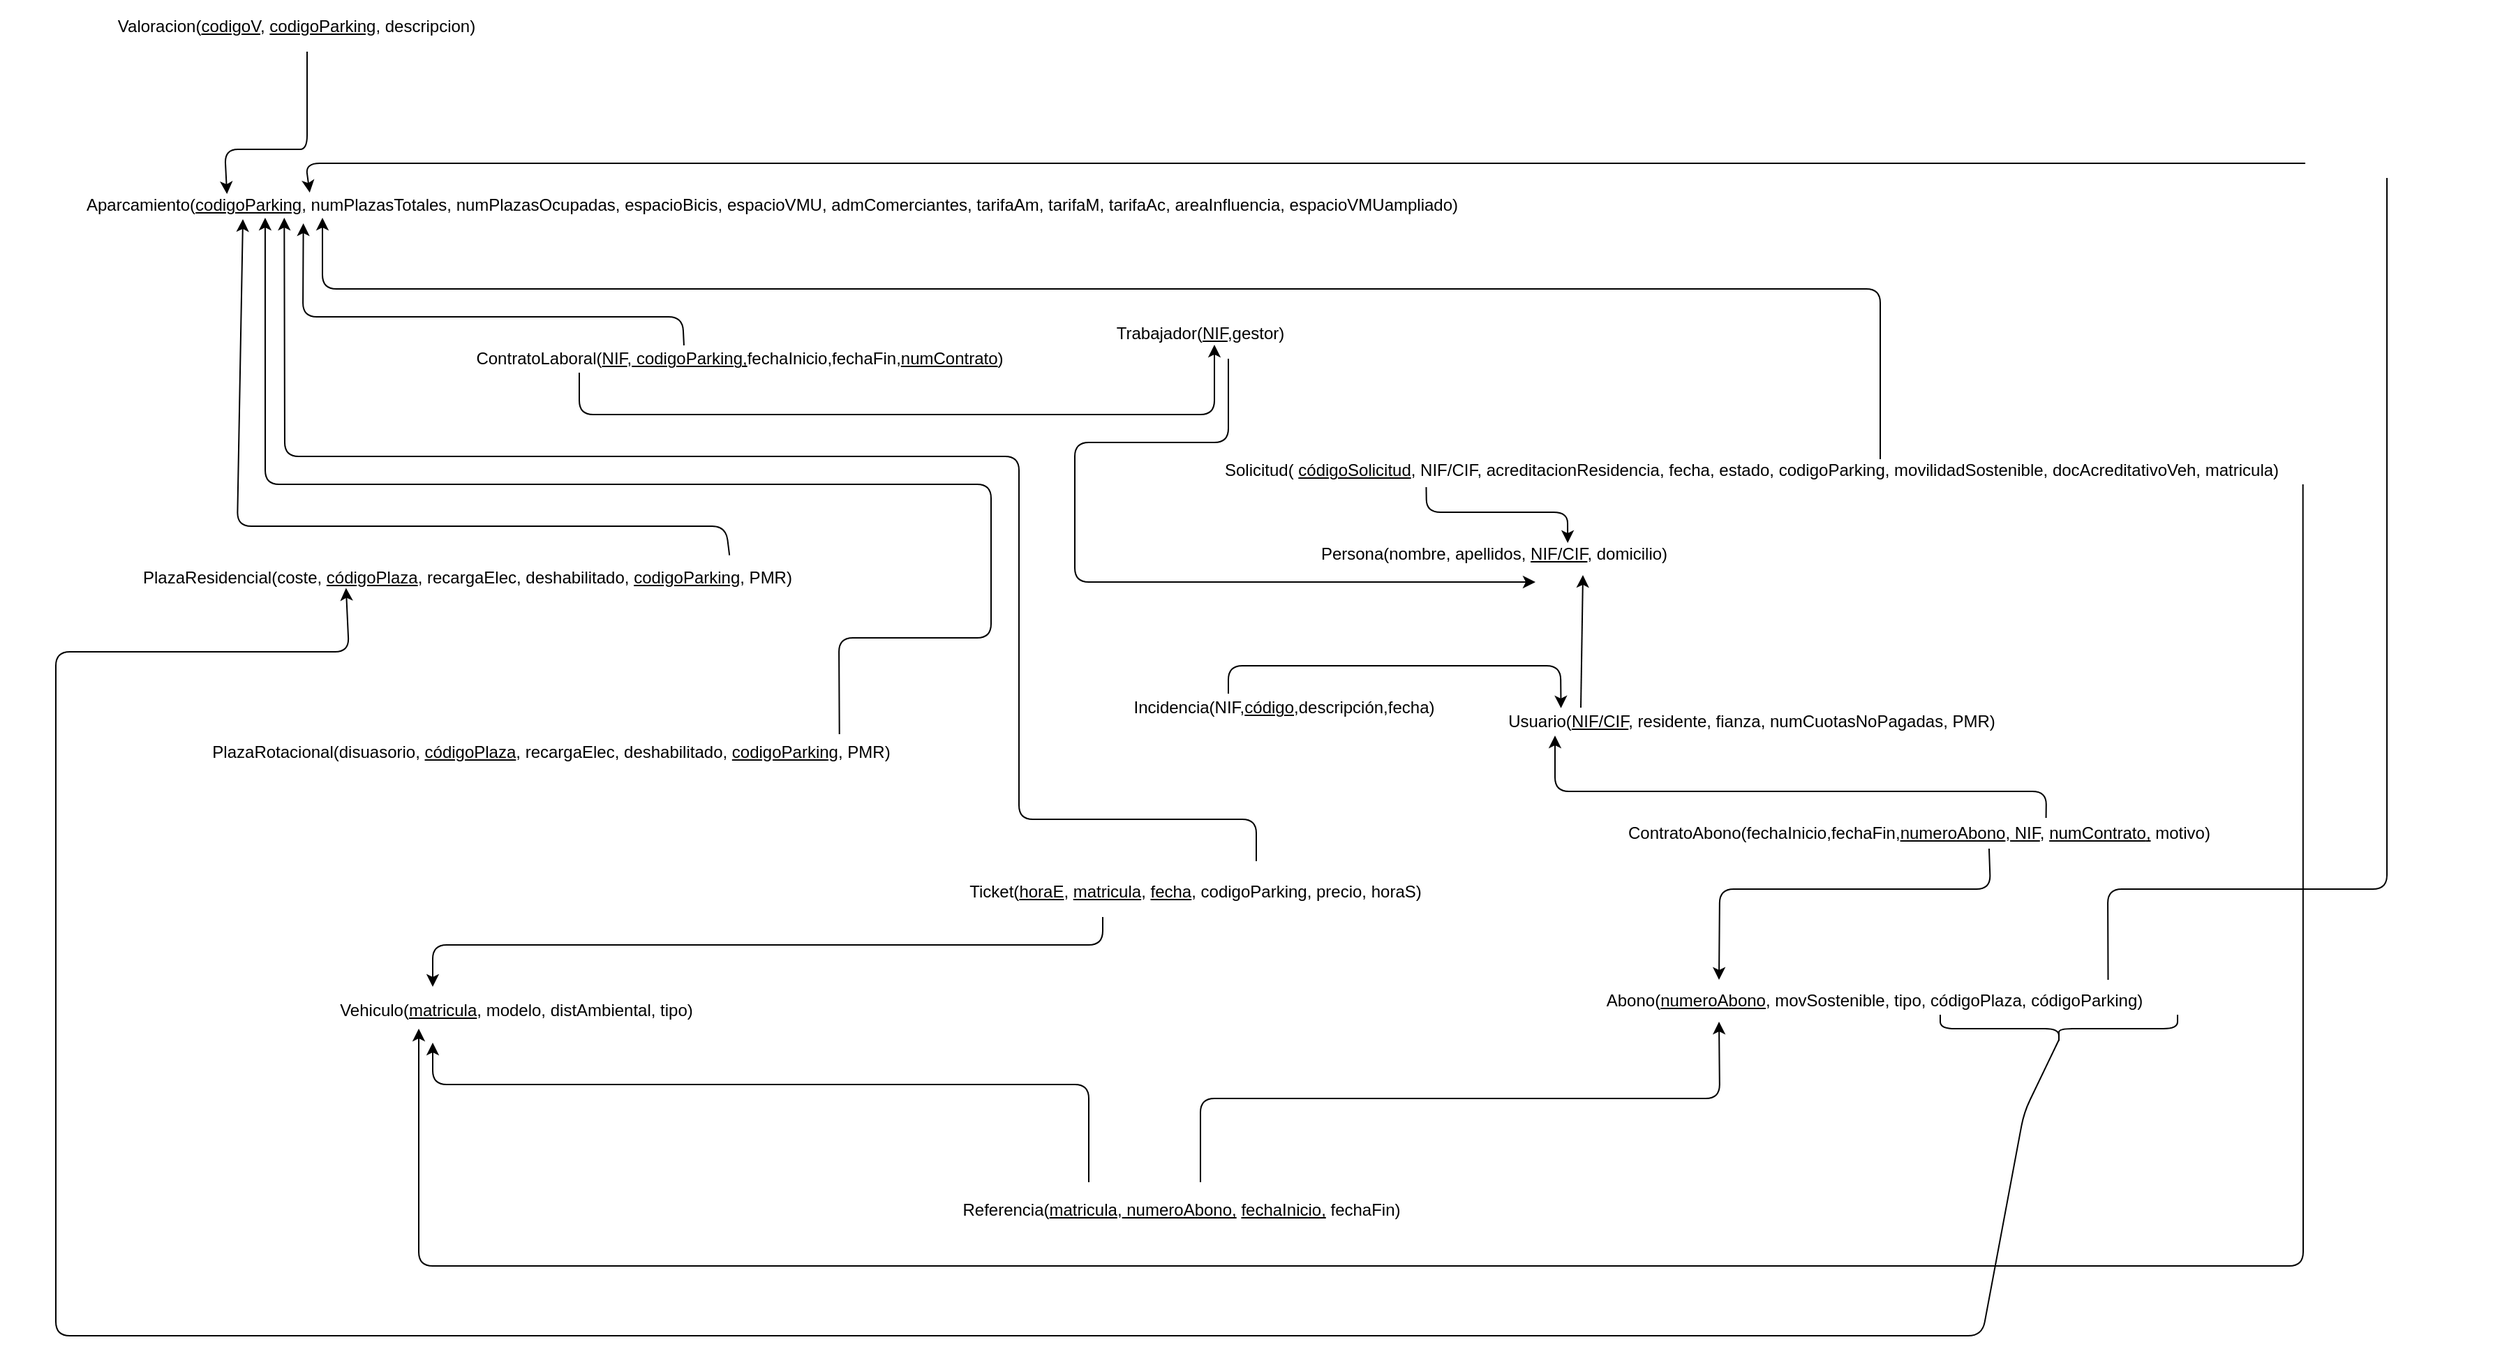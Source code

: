 <mxfile version="12.3.3" type="github" pages="1">
  <diagram id="I9IrVg-XSZB7Qn-Kv-cK" name="Page-1">
    <mxGraphModel dx="1022" dy="715" grid="1" gridSize="10" guides="1" tooltips="1" connect="1" arrows="1" fold="1" page="1" pageScale="1" pageWidth="827" pageHeight="1169" math="0" shadow="0">
      <root>
        <mxCell id="0"/>
        <mxCell id="1" parent="0"/>
        <mxCell id="2ZlXiWUkkiC4Hj5eQH3b-12" value="&lt;div&gt;Solicitud( &lt;u&gt;códigoSolicitud&lt;/u&gt;&lt;span style=&quot;text-decoration: none&quot;&gt;, NIF/CIF, acreditacionResidencia, fecha, estado, codigoParking, movilidadSostenible, docAcreditativoVeh, matricula)&lt;/span&gt;&lt;/div&gt;" style="text;html=1;strokeColor=none;fillColor=none;align=center;verticalAlign=middle;whiteSpace=wrap;rounded=0;" parent="1" vertex="1">
          <mxGeometry x="720" y="360" width="1070" height="20" as="geometry"/>
        </mxCell>
        <mxCell id="2ZlXiWUkkiC4Hj5eQH3b-13" value="&lt;div align=&quot;left&quot;&gt;&lt;span style=&quot;text-decoration: none&quot;&gt;Aparcamiento(&lt;/span&gt;&lt;u&gt;codigoParking&lt;/u&gt;&lt;span style=&quot;text-decoration: none&quot;&gt;,&lt;/span&gt;&lt;span style=&quot;text-decoration: none&quot;&gt; numPlazasTotales, numPlazasOcupadas,&lt;/span&gt;&lt;span style=&quot;text-decoration: none&quot;&gt;&amp;nbsp;espacioBicis, espacioVMU, admComerciantes, tarifaAm, tarifaM, tarifaAc&lt;/span&gt;&lt;span style=&quot;text-decoration: none&quot;&gt;, areaInfluencia, espacioVMUampliado)&lt;/span&gt;&lt;/div&gt;" style="text;html=1;resizable=0;points=[];autosize=1;align=left;verticalAlign=top;spacingTop=-4;" parent="1" vertex="1">
          <mxGeometry x="60" y="170" width="1140" height="20" as="geometry"/>
        </mxCell>
        <mxCell id="2ZlXiWUkkiC4Hj5eQH3b-14" value="&lt;div align=&quot;left&quot;&gt;&lt;span style=&quot;text-decoration: none&quot;&gt;Abono(&lt;/span&gt;&lt;u&gt;numeroAbono&lt;/u&gt;&lt;span style=&quot;text-decoration: none&quot;&gt;, movSostenible, tipo, códigoPlaza, códigoParking)&lt;/span&gt;&lt;/div&gt;" style="text;html=1;strokeColor=none;fillColor=none;align=center;verticalAlign=middle;whiteSpace=wrap;rounded=0;" parent="1" vertex="1">
          <mxGeometry x="1120" y="735" width="446" height="30" as="geometry"/>
        </mxCell>
        <mxCell id="2ZlXiWUkkiC4Hj5eQH3b-15" value="&lt;span style=&quot;text-decoration: none&quot;&gt;ContratoAbono(fechaInicio,fechaFin,&lt;/span&gt;&lt;u&gt;numeroAbono&lt;/u&gt;&lt;span style=&quot;text-decoration: none&quot;&gt;,&lt;/span&gt;&lt;u&gt;&amp;nbsp;NIF&lt;/u&gt;, &lt;u&gt;numContrato&lt;/u&gt;&lt;span style=&quot;text-decoration: none&quot;&gt;&lt;u&gt;,&lt;/u&gt; motivo)&lt;/span&gt;" style="text;html=1;strokeColor=none;fillColor=none;align=center;verticalAlign=middle;whiteSpace=wrap;rounded=0;" parent="1" vertex="1">
          <mxGeometry x="1120" y="620" width="510" height="20" as="geometry"/>
        </mxCell>
        <mxCell id="2ZlXiWUkkiC4Hj5eQH3b-16" value="&lt;p style=&quot;margin-bottom: 0cm ; line-height: 100%&quot; align=&quot;left&quot;&gt;&lt;span style=&quot;text-decoration: none&quot;&gt;PlazaResidencial(coste, &lt;/span&gt;&lt;u&gt;códigoPlaza&lt;/u&gt;&lt;span style=&quot;text-decoration: none&quot;&gt;, recargaElec, deshabilitado, &lt;/span&gt;&lt;u&gt;codigoParking&lt;/u&gt;&lt;span style=&quot;text-decoration: none&quot;&gt;, PMR)&lt;/span&gt;&lt;/p&gt;" style="text;html=1;strokeColor=none;fillColor=none;align=center;verticalAlign=middle;whiteSpace=wrap;rounded=0;" parent="1" vertex="1">
          <mxGeometry y="430" width="670" height="20" as="geometry"/>
        </mxCell>
        <mxCell id="2ZlXiWUkkiC4Hj5eQH3b-21" value="&lt;p style=&quot;margin-bottom: 0cm ; line-height: 100%&quot;&gt;&lt;span style=&quot;text-decoration: none&quot;&gt;PlazaRotacional(disuasorio, &lt;/span&gt;&lt;u&gt;códigoPlaza&lt;/u&gt;&lt;span style=&quot;text-decoration: none&quot;&gt;, recargaElec, deshabilitado, &lt;/span&gt;&lt;u&gt;codigoParking&lt;/u&gt;, PMR&lt;span style=&quot;text-decoration: none&quot;&gt;)&lt;/span&gt;&lt;/p&gt;" style="text;html=1;strokeColor=none;fillColor=none;align=center;verticalAlign=middle;whiteSpace=wrap;rounded=0;" parent="1" vertex="1">
          <mxGeometry x="60" y="560" width="670" height="10" as="geometry"/>
        </mxCell>
        <mxCell id="2ZlXiWUkkiC4Hj5eQH3b-22" value="&lt;span style=&quot;text-decoration: none&quot;&gt;Usuario(&lt;/span&gt;&lt;span style=&quot;text-decoration: none&quot;&gt;&lt;u&gt;NIF/CIF&lt;/u&gt;, residente, fianza, numCuotasNoPagadas, PMR)&lt;/span&gt;" style="text;html=1;strokeColor=none;fillColor=none;align=center;verticalAlign=middle;whiteSpace=wrap;rounded=0;" parent="1" vertex="1">
          <mxGeometry x="1010" y="540" width="490" height="20" as="geometry"/>
        </mxCell>
        <mxCell id="2ZlXiWUkkiC4Hj5eQH3b-23" value="&lt;p style=&quot;margin-bottom: 0cm ; line-height: 100%&quot;&gt;&lt;span style=&quot;text-decoration: none&quot;&gt;Trabajador(&lt;/span&gt;&lt;u&gt;NIF&lt;/u&gt;&lt;span style=&quot;text-decoration: none&quot;&gt;,gestor)&lt;/span&gt;&lt;/p&gt;" style="text;html=1;strokeColor=none;fillColor=none;align=center;verticalAlign=middle;whiteSpace=wrap;rounded=0;" parent="1" vertex="1">
          <mxGeometry x="710" y="260" width="300" height="10" as="geometry"/>
        </mxCell>
        <mxCell id="2ZlXiWUkkiC4Hj5eQH3b-24" value="&lt;p style=&quot;margin-bottom: 0cm ; line-height: 100%&quot;&gt;&lt;span style=&quot;text-decoration: none&quot;&gt;Ticket(&lt;/span&gt;&lt;u&gt;horaE&lt;/u&gt;&lt;span style=&quot;text-decoration: none&quot;&gt;, &lt;/span&gt;&lt;u&gt;matricula&lt;/u&gt;&lt;span style=&quot;text-decoration: none&quot;&gt;, &lt;/span&gt;&lt;u&gt;fecha&lt;/u&gt;&lt;span style=&quot;text-decoration: none&quot;&gt;, codigoParking, precio, horaS)&lt;/span&gt;&lt;/p&gt;" style="text;html=1;strokeColor=none;fillColor=none;align=center;verticalAlign=middle;whiteSpace=wrap;rounded=0;" parent="1" vertex="1">
          <mxGeometry x="660" y="660" width="393" height="10" as="geometry"/>
        </mxCell>
        <mxCell id="2ZlXiWUkkiC4Hj5eQH3b-26" value="&lt;p style=&quot;margin-bottom: 0cm ; line-height: 100%&quot;&gt;&lt;span style=&quot;text-decoration: none&quot;&gt;Valoracion(&lt;/span&gt;&lt;u&gt;codigoV&lt;/u&gt;&lt;span style=&quot;text-decoration: none&quot;&gt;, &lt;/span&gt;&lt;u&gt;codigoParking&lt;/u&gt;&lt;span style=&quot;text-decoration: none&quot;&gt;, descripcion)&lt;/span&gt;&lt;/p&gt;" style="text;html=1;strokeColor=none;fillColor=none;align=center;verticalAlign=middle;whiteSpace=wrap;rounded=0;" parent="1" vertex="1">
          <mxGeometry x="45" y="40" width="335" height="10" as="geometry"/>
        </mxCell>
        <mxCell id="2ZlXiWUkkiC4Hj5eQH3b-27" value="&lt;p style=&quot;margin-bottom: 0cm ; line-height: 100%&quot;&gt;&lt;span style=&quot;text-decoration: none&quot;&gt;Vehiculo(&lt;/span&gt;&lt;u&gt;matricula&lt;/u&gt;&lt;span style=&quot;text-decoration: none&quot;&gt;, modelo, distAmbiental, tipo&lt;/span&gt;&lt;span style=&quot;text-decoration: none&quot;&gt;)&lt;/span&gt;&lt;/p&gt;" style="text;html=1;strokeColor=none;fillColor=none;align=center;verticalAlign=middle;whiteSpace=wrap;rounded=0;" parent="1" vertex="1">
          <mxGeometry x="160" y="745" width="420" height="10" as="geometry"/>
        </mxCell>
        <mxCell id="2ZlXiWUkkiC4Hj5eQH3b-28" value="&lt;span style=&quot;text-decoration: none&quot;&gt;Referencia&lt;/span&gt;&lt;span style=&quot;text-decoration: none&quot;&gt;(&lt;/span&gt;&lt;u&gt;matricula&lt;/u&gt;&lt;span style=&quot;text-decoration: none&quot;&gt;,&lt;/span&gt;&lt;u&gt; numeroAbono,&lt;/u&gt; &lt;u&gt;fechaInicio,&lt;/u&gt; fechaFin&lt;span style=&quot;text-decoration: none&quot;&gt;)&lt;/span&gt;" style="text;html=1;strokeColor=none;fillColor=none;align=center;verticalAlign=middle;whiteSpace=wrap;rounded=0;" parent="1" vertex="1">
          <mxGeometry x="660" y="890" width="373" height="20" as="geometry"/>
        </mxCell>
        <mxCell id="G0HUlT2vcON83zbuiVgl-4" value="" style="endArrow=classic;html=1;entryX=0.138;entryY=1.15;entryDx=0;entryDy=0;entryPerimeter=0;exitX=0.413;exitY=0.021;exitDx=0;exitDy=0;exitPerimeter=0;" parent="1" source="azdm0dHMtsbySCDP1iI7-4" target="2ZlXiWUkkiC4Hj5eQH3b-13" edge="1">
          <mxGeometry width="50" height="50" relative="1" as="geometry">
            <mxPoint x="489" y="270" as="sourcePoint"/>
            <mxPoint x="190" y="280" as="targetPoint"/>
            <Array as="points">
              <mxPoint x="489" y="260"/>
              <mxPoint x="430" y="260"/>
              <mxPoint x="380" y="260"/>
              <mxPoint x="320" y="260"/>
              <mxPoint x="290" y="260"/>
              <mxPoint x="217" y="260"/>
            </Array>
          </mxGeometry>
        </mxCell>
        <mxCell id="G0HUlT2vcON83zbuiVgl-14" value="" style="endArrow=classic;html=1;entryX=0.09;entryY=0.1;entryDx=0;entryDy=0;entryPerimeter=0;" parent="1" target="2ZlXiWUkkiC4Hj5eQH3b-13" edge="1">
          <mxGeometry width="50" height="50" relative="1" as="geometry">
            <mxPoint x="220" y="70" as="sourcePoint"/>
            <mxPoint x="160" y="280" as="targetPoint"/>
            <Array as="points">
              <mxPoint x="220" y="90"/>
              <mxPoint x="220" y="140"/>
              <mxPoint x="210" y="140"/>
              <mxPoint x="190" y="140"/>
              <mxPoint x="161" y="140"/>
            </Array>
          </mxGeometry>
        </mxCell>
        <mxCell id="G0HUlT2vcON83zbuiVgl-17" value="Incidencia(NIF,&lt;u&gt;código&lt;/u&gt;,descripción,fecha)" style="text;html=1;strokeColor=none;fillColor=none;align=center;verticalAlign=middle;whiteSpace=wrap;rounded=0;" parent="1" vertex="1">
          <mxGeometry x="900" y="530" width="40" height="20" as="geometry"/>
        </mxCell>
        <mxCell id="G0HUlT2vcON83zbuiVgl-18" value="" style="endArrow=classic;html=1;exitX=0.678;exitY=-0.05;exitDx=0;exitDy=0;exitPerimeter=0;" parent="1" source="2ZlXiWUkkiC4Hj5eQH3b-15" edge="1">
          <mxGeometry width="50" height="50" relative="1" as="geometry">
            <mxPoint x="1494" y="630" as="sourcePoint"/>
            <mxPoint x="1114" y="560" as="targetPoint"/>
            <Array as="points">
              <mxPoint x="1466" y="600"/>
              <mxPoint x="1114" y="600"/>
            </Array>
          </mxGeometry>
        </mxCell>
        <mxCell id="azdm0dHMtsbySCDP1iI7-3" value="" style="endArrow=classic;html=1;exitX=0.25;exitY=1;exitDx=0;exitDy=0;" parent="1" source="azdm0dHMtsbySCDP1iI7-4" edge="1">
          <mxGeometry width="50" height="50" relative="1" as="geometry">
            <mxPoint x="464" y="290" as="sourcePoint"/>
            <mxPoint x="870" y="280" as="targetPoint"/>
            <Array as="points">
              <mxPoint x="415" y="330"/>
              <mxPoint x="464" y="330"/>
              <mxPoint x="870" y="330"/>
            </Array>
          </mxGeometry>
        </mxCell>
        <mxCell id="azdm0dHMtsbySCDP1iI7-4" value="ContratoLaboral(&lt;u&gt;NIF&lt;/u&gt;,&lt;u&gt; codigoParking,&lt;/u&gt;fechaInicio,fechaFin,&lt;u&gt;numContrato&lt;/u&gt;)" style="text;html=1;strokeColor=none;fillColor=none;align=center;verticalAlign=middle;whiteSpace=wrap;rounded=0;" parent="1" vertex="1">
          <mxGeometry x="300" y="280" width="460" height="20" as="geometry"/>
        </mxCell>
        <mxCell id="azdm0dHMtsbySCDP1iI7-6" value="" style="endArrow=classic;html=1;exitX=0.586;exitY=0.1;exitDx=0;exitDy=0;exitPerimeter=0;entryX=0.15;entryY=0.95;entryDx=0;entryDy=0;entryPerimeter=0;" parent="1" source="2ZlXiWUkkiC4Hj5eQH3b-12" target="2ZlXiWUkkiC4Hj5eQH3b-13" edge="1">
          <mxGeometry width="50" height="50" relative="1" as="geometry">
            <mxPoint x="1590" y="260" as="sourcePoint"/>
            <mxPoint x="221" y="310" as="targetPoint"/>
            <Array as="points">
              <mxPoint x="1347" y="240"/>
              <mxPoint x="231" y="240"/>
            </Array>
          </mxGeometry>
        </mxCell>
        <mxCell id="HVN92zyPnA6csdTqlTCv-4" value="" style="endArrow=classic;html=1;exitX=0.78;exitY=0.038;exitDx=0;exitDy=0;exitPerimeter=0;entryX=0.1;entryY=1;entryDx=0;entryDy=0;entryPerimeter=0;" parent="1" source="2ZlXiWUkkiC4Hj5eQH3b-16" target="2ZlXiWUkkiC4Hj5eQH3b-13" edge="1">
          <mxGeometry width="50" height="50" relative="1" as="geometry">
            <mxPoint x="460" y="400" as="sourcePoint"/>
            <mxPoint x="170" y="320" as="targetPoint"/>
            <Array as="points">
              <mxPoint x="520" y="410"/>
              <mxPoint x="170" y="410"/>
            </Array>
          </mxGeometry>
        </mxCell>
        <mxCell id="HVN92zyPnA6csdTqlTCv-5" value="" style="endArrow=classic;html=1;entryX=0.114;entryY=0.95;entryDx=0;entryDy=0;entryPerimeter=0;exitX=0.808;exitY=-0.1;exitDx=0;exitDy=0;exitPerimeter=0;" parent="1" source="2ZlXiWUkkiC4Hj5eQH3b-21" target="2ZlXiWUkkiC4Hj5eQH3b-13" edge="1">
          <mxGeometry width="50" height="50" relative="1" as="geometry">
            <mxPoint x="630" y="550" as="sourcePoint"/>
            <mxPoint x="190" y="320" as="targetPoint"/>
            <Array as="points">
              <mxPoint x="601" y="490"/>
              <mxPoint x="710" y="490"/>
              <mxPoint x="710" y="380"/>
              <mxPoint x="190" y="380"/>
            </Array>
          </mxGeometry>
        </mxCell>
        <mxCell id="HVN92zyPnA6csdTqlTCv-6" value="" style="endArrow=classic;html=1;" parent="1" edge="1">
          <mxGeometry width="50" height="50" relative="1" as="geometry">
            <mxPoint x="780" y="880" as="sourcePoint"/>
            <mxPoint x="310" y="780" as="targetPoint"/>
            <Array as="points">
              <mxPoint x="780" y="810"/>
              <mxPoint x="310" y="810"/>
            </Array>
          </mxGeometry>
        </mxCell>
        <mxCell id="HVN92zyPnA6csdTqlTCv-7" value="" style="endArrow=classic;html=1;entryX=0.25;entryY=1;entryDx=0;entryDy=0;" parent="1" target="2ZlXiWUkkiC4Hj5eQH3b-14" edge="1">
          <mxGeometry width="50" height="50" relative="1" as="geometry">
            <mxPoint x="860" y="880" as="sourcePoint"/>
            <mxPoint x="1240" y="780" as="targetPoint"/>
            <Array as="points">
              <mxPoint x="860" y="820"/>
              <mxPoint x="1232" y="820"/>
            </Array>
          </mxGeometry>
        </mxCell>
        <mxCell id="HVN92zyPnA6csdTqlTCv-8" value="" style="endArrow=classic;html=1;exitX=0.598;exitY=1.05;exitDx=0;exitDy=0;exitPerimeter=0;entryX=0.25;entryY=0;entryDx=0;entryDy=0;" parent="1" source="2ZlXiWUkkiC4Hj5eQH3b-15" target="2ZlXiWUkkiC4Hj5eQH3b-14" edge="1">
          <mxGeometry width="50" height="50" relative="1" as="geometry">
            <mxPoint x="1430" y="610" as="sourcePoint"/>
            <mxPoint x="1270" y="730" as="targetPoint"/>
            <Array as="points">
              <mxPoint x="1426" y="670"/>
              <mxPoint x="1232" y="670"/>
            </Array>
          </mxGeometry>
        </mxCell>
        <mxCell id="HVN92zyPnA6csdTqlTCv-9" value="" style="endArrow=classic;html=1;" parent="1" edge="1">
          <mxGeometry width="50" height="50" relative="1" as="geometry">
            <mxPoint x="790" y="690" as="sourcePoint"/>
            <mxPoint x="310" y="740" as="targetPoint"/>
            <Array as="points">
              <mxPoint x="790" y="710"/>
              <mxPoint x="310" y="710"/>
            </Array>
          </mxGeometry>
        </mxCell>
        <mxCell id="HVN92zyPnA6csdTqlTCv-10" value="" style="endArrow=classic;html=1;entryX=0.221;entryY=0.021;entryDx=0;entryDy=0;entryPerimeter=0;" parent="1" target="2ZlXiWUkkiC4Hj5eQH3b-22" edge="1">
          <mxGeometry width="50" height="50" relative="1" as="geometry">
            <mxPoint x="880" y="530" as="sourcePoint"/>
            <mxPoint x="1110" y="450" as="targetPoint"/>
            <Array as="points">
              <mxPoint x="880" y="510"/>
              <mxPoint x="1118" y="510"/>
            </Array>
          </mxGeometry>
        </mxCell>
        <mxCell id="HVN92zyPnA6csdTqlTCv-14" value="" style="endArrow=classic;html=1;entryX=0.677;entryY=0.1;entryDx=0;entryDy=0;entryPerimeter=0;exitX=0.282;exitY=1.1;exitDx=0;exitDy=0;exitPerimeter=0;" parent="1" source="2ZlXiWUkkiC4Hj5eQH3b-12" target="PRofn_bKHYjtpdTf7ijA-2" edge="1">
          <mxGeometry width="50" height="50" relative="1" as="geometry">
            <mxPoint x="1100" y="380" as="sourcePoint"/>
            <mxPoint x="1120" y="400" as="targetPoint"/>
            <Array as="points">
              <mxPoint x="1022" y="400"/>
              <mxPoint x="1123" y="400"/>
            </Array>
          </mxGeometry>
        </mxCell>
        <mxCell id="HVN92zyPnA6csdTqlTCv-23" value="" style="endArrow=classic;html=1;entryX=0.126;entryY=0.95;entryDx=0;entryDy=0;entryPerimeter=0;" parent="1" target="2ZlXiWUkkiC4Hj5eQH3b-13" edge="1">
          <mxGeometry width="50" height="50" relative="1" as="geometry">
            <mxPoint x="900" y="650" as="sourcePoint"/>
            <mxPoint x="200" y="320" as="targetPoint"/>
            <Array as="points">
              <mxPoint x="900" y="620"/>
              <mxPoint x="730" y="620"/>
              <mxPoint x="730" y="590"/>
              <mxPoint x="730" y="360"/>
              <mxPoint x="204" y="360"/>
            </Array>
          </mxGeometry>
        </mxCell>
        <mxCell id="HVN92zyPnA6csdTqlTCv-24" value="" style="endArrow=classic;html=1;exitX=0.1;exitY=0.5;exitDx=0;exitDy=0;exitPerimeter=0;entryX=0.37;entryY=1.215;entryDx=0;entryDy=0;entryPerimeter=0;" parent="1" source="CBP2HiiUzuAZ6cUM-EVy-3" target="2ZlXiWUkkiC4Hj5eQH3b-16" edge="1">
          <mxGeometry width="50" height="50" relative="1" as="geometry">
            <mxPoint x="1420" y="780" as="sourcePoint"/>
            <mxPoint x="190" y="470" as="targetPoint"/>
            <Array as="points">
              <mxPoint x="1450" y="830"/>
              <mxPoint x="1420" y="990"/>
              <mxPoint x="990" y="990"/>
              <mxPoint x="850" y="990"/>
              <mxPoint x="40" y="990"/>
              <mxPoint x="40" y="500"/>
              <mxPoint x="250" y="500"/>
            </Array>
          </mxGeometry>
        </mxCell>
        <mxCell id="HVN92zyPnA6csdTqlTCv-25" value="" style="endArrow=classic;html=1;exitX=0.875;exitY=0;exitDx=0;exitDy=0;exitPerimeter=0;entryX=0.142;entryY=0.05;entryDx=0;entryDy=0;entryPerimeter=0;" parent="1" source="2ZlXiWUkkiC4Hj5eQH3b-14" target="2ZlXiWUkkiC4Hj5eQH3b-13" edge="1">
          <mxGeometry width="50" height="50" relative="1" as="geometry">
            <mxPoint x="260" y="420" as="sourcePoint"/>
            <mxPoint x="218" y="320" as="targetPoint"/>
            <Array as="points">
              <mxPoint x="1510" y="670"/>
              <mxPoint x="1710" y="670"/>
              <mxPoint x="1710" y="150"/>
              <mxPoint x="219" y="150"/>
            </Array>
          </mxGeometry>
        </mxCell>
        <mxCell id="PRofn_bKHYjtpdTf7ijA-2" value="Persona(nombre, apellidos, &lt;u&gt;NIF/CIF&lt;/u&gt;, domicilio)" style="text;html=1;align=center;verticalAlign=middle;resizable=0;points=[];;autosize=1;" parent="1" vertex="1">
          <mxGeometry x="920" y="420" width="300" height="20" as="geometry"/>
        </mxCell>
        <mxCell id="PRofn_bKHYjtpdTf7ijA-3" value="" style="endArrow=classic;html=1;" parent="1" edge="1">
          <mxGeometry width="50" height="50" relative="1" as="geometry">
            <mxPoint x="880" y="290" as="sourcePoint"/>
            <mxPoint x="1100" y="450" as="targetPoint"/>
            <Array as="points">
              <mxPoint x="880" y="350"/>
              <mxPoint x="770" y="350"/>
              <mxPoint x="770" y="450"/>
            </Array>
          </mxGeometry>
        </mxCell>
        <mxCell id="PRofn_bKHYjtpdTf7ijA-6" value="" style="endArrow=classic;html=1;exitX=0.25;exitY=0;exitDx=0;exitDy=0;" parent="1" source="2ZlXiWUkkiC4Hj5eQH3b-22" edge="1">
          <mxGeometry width="50" height="50" relative="1" as="geometry">
            <mxPoint x="1120" y="870" as="sourcePoint"/>
            <mxPoint x="1134" y="445" as="targetPoint"/>
          </mxGeometry>
        </mxCell>
        <mxCell id="jQa1cLTpGH0gjAVw_I0r-1" value="" style="endArrow=classic;html=1;exitX=0.869;exitY=1;exitDx=0;exitDy=0;exitPerimeter=0;" parent="1" source="2ZlXiWUkkiC4Hj5eQH3b-12" edge="1">
          <mxGeometry width="50" height="50" relative="1" as="geometry">
            <mxPoint x="1490" y="525" as="sourcePoint"/>
            <mxPoint x="300" y="770" as="targetPoint"/>
            <Array as="points">
              <mxPoint x="1650" y="940"/>
              <mxPoint x="1310" y="940"/>
              <mxPoint x="300" y="940"/>
            </Array>
          </mxGeometry>
        </mxCell>
        <mxCell id="CBP2HiiUzuAZ6cUM-EVy-3" value="" style="shape=curlyBracket;whiteSpace=wrap;html=1;rounded=1;rotation=-90;" vertex="1" parent="1">
          <mxGeometry x="1465" y="685" width="20" height="170" as="geometry"/>
        </mxCell>
      </root>
    </mxGraphModel>
  </diagram>
</mxfile>
